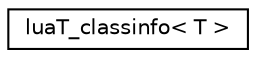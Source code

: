 digraph "Graphical Class Hierarchy"
{
 // LATEX_PDF_SIZE
  edge [fontname="Helvetica",fontsize="10",labelfontname="Helvetica",labelfontsize="10"];
  node [fontname="Helvetica",fontsize="10",shape=record];
  rankdir="LR";
  Node0 [label="luaT_classinfo\< T \>",height=0.2,width=0.4,color="black", fillcolor="white", style="filled",URL="$structluaT__classinfo.html",tooltip=" "];
}
